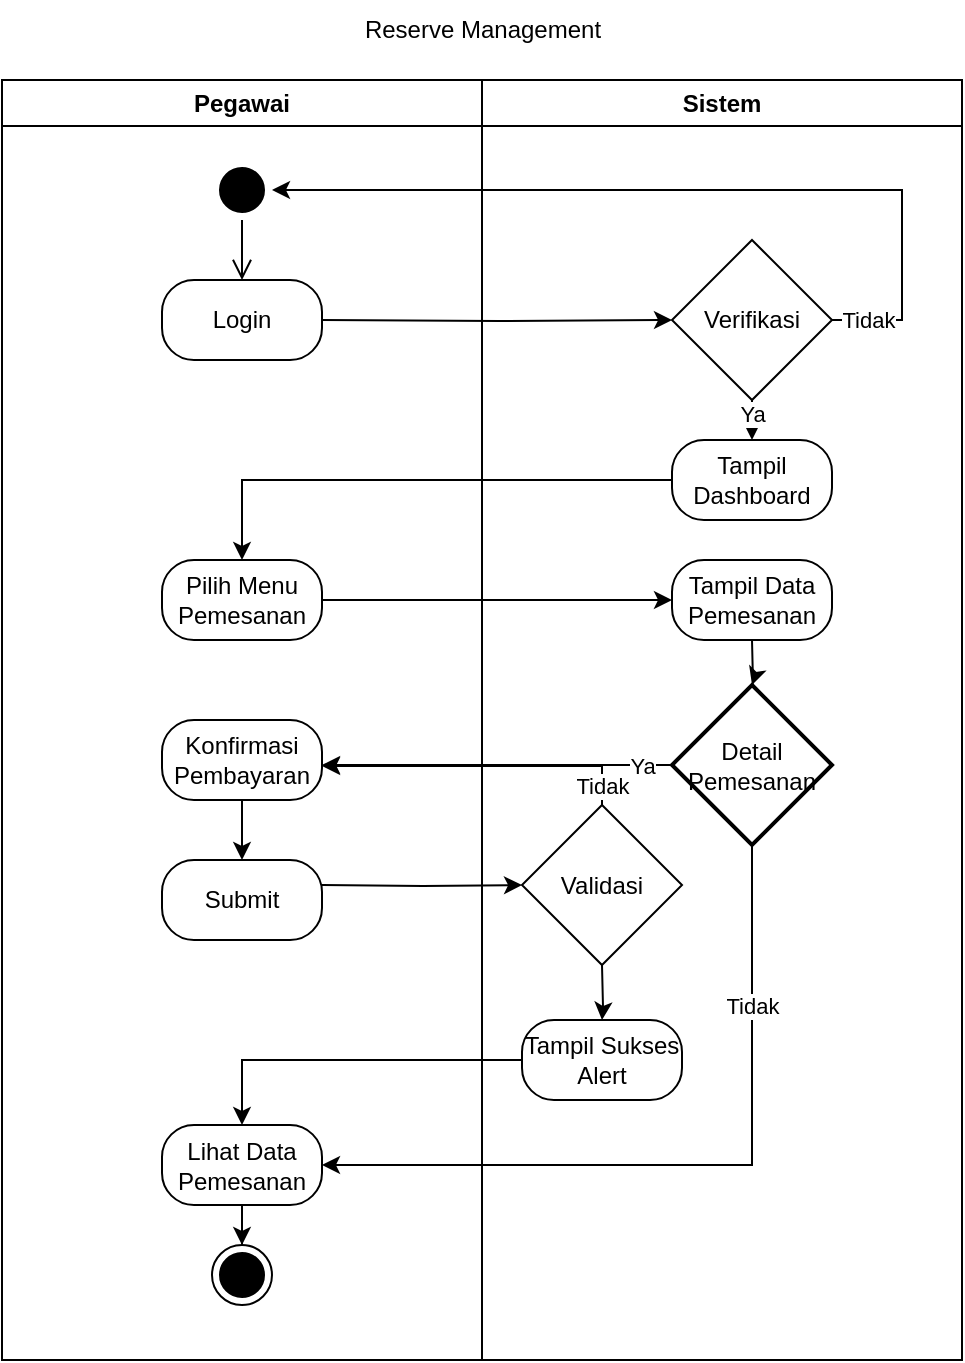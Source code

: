 <mxfile version="21.3.5" type="github">
  <diagram name="Page-1" id="W36LRVmOK_E-U8wfmszz">
    <mxGraphModel dx="-890" dy="741" grid="1" gridSize="10" guides="1" tooltips="1" connect="1" arrows="1" fold="1" page="1" pageScale="1" pageWidth="827" pageHeight="1169" math="0" shadow="0">
      <root>
        <mxCell id="0" />
        <mxCell id="1" parent="0" />
        <mxCell id="EbAvPrY-3yhoAmRdnEsD-1" value="Pegawai" style="swimlane;whiteSpace=wrap" vertex="1" parent="1">
          <mxGeometry x="3030" y="120" width="240" height="640" as="geometry" />
        </mxCell>
        <mxCell id="EbAvPrY-3yhoAmRdnEsD-2" value="" style="ellipse;shape=startState;fillColor=#000000;strokeColor=#000000;" vertex="1" parent="EbAvPrY-3yhoAmRdnEsD-1">
          <mxGeometry x="105" y="40" width="30" height="30" as="geometry" />
        </mxCell>
        <mxCell id="EbAvPrY-3yhoAmRdnEsD-3" value="" style="edgeStyle=elbowEdgeStyle;elbow=horizontal;verticalAlign=bottom;endArrow=open;endSize=8;strokeColor=#000000;endFill=1;rounded=0;entryX=0.5;entryY=0;entryDx=0;entryDy=0;entryPerimeter=0;" edge="1" parent="EbAvPrY-3yhoAmRdnEsD-1">
          <mxGeometry x="100" y="40" as="geometry">
            <mxPoint x="115" y="100" as="targetPoint" />
            <mxPoint x="114.714" y="100" as="sourcePoint" />
          </mxGeometry>
        </mxCell>
        <mxCell id="EbAvPrY-3yhoAmRdnEsD-4" value="" style="edgeStyle=elbowEdgeStyle;elbow=horizontal;verticalAlign=bottom;endArrow=open;endSize=8;strokeColor=#000000;endFill=1;rounded=0;entryX=0.5;entryY=0;entryDx=0;entryDy=0;entryPerimeter=0;" edge="1" parent="EbAvPrY-3yhoAmRdnEsD-1" source="EbAvPrY-3yhoAmRdnEsD-2">
          <mxGeometry x="100" y="40" as="geometry">
            <mxPoint x="120" y="100" as="targetPoint" />
            <mxPoint x="155" y="190" as="sourcePoint" />
          </mxGeometry>
        </mxCell>
        <mxCell id="EbAvPrY-3yhoAmRdnEsD-5" value="Login" style="rounded=1;whiteSpace=wrap;html=1;arcSize=40;fontColor=#000000;fillColor=#FFFFFF;strokeColor=#000000;" vertex="1" parent="EbAvPrY-3yhoAmRdnEsD-1">
          <mxGeometry x="80" y="100" width="80" height="40" as="geometry" />
        </mxCell>
        <mxCell id="EbAvPrY-3yhoAmRdnEsD-6" value="Pilih Menu Pemesanan" style="rounded=1;whiteSpace=wrap;html=1;arcSize=40;fontColor=#000000;fillColor=#FFFFFF;strokeColor=#000000;" vertex="1" parent="EbAvPrY-3yhoAmRdnEsD-1">
          <mxGeometry x="80" y="240" width="80" height="40" as="geometry" />
        </mxCell>
        <mxCell id="EbAvPrY-3yhoAmRdnEsD-7" value="" style="edgeStyle=orthogonalEdgeStyle;rounded=0;orthogonalLoop=1;jettySize=auto;html=1;" edge="1" parent="EbAvPrY-3yhoAmRdnEsD-1" source="EbAvPrY-3yhoAmRdnEsD-8" target="EbAvPrY-3yhoAmRdnEsD-9">
          <mxGeometry relative="1" as="geometry" />
        </mxCell>
        <mxCell id="EbAvPrY-3yhoAmRdnEsD-8" value="Konfirmasi Pembayaran" style="rounded=1;whiteSpace=wrap;html=1;arcSize=40;fontColor=#000000;fillColor=#FFFFFF;strokeColor=#000000;" vertex="1" parent="EbAvPrY-3yhoAmRdnEsD-1">
          <mxGeometry x="80" y="320" width="80" height="40" as="geometry" />
        </mxCell>
        <mxCell id="EbAvPrY-3yhoAmRdnEsD-9" value="Submit" style="rounded=1;whiteSpace=wrap;html=1;arcSize=40;fontColor=#000000;fillColor=#FFFFFF;strokeColor=#000000;" vertex="1" parent="EbAvPrY-3yhoAmRdnEsD-1">
          <mxGeometry x="80" y="390" width="80" height="40" as="geometry" />
        </mxCell>
        <mxCell id="EbAvPrY-3yhoAmRdnEsD-10" value="Sistem" style="swimlane;whiteSpace=wrap;startSize=23;" vertex="1" parent="1">
          <mxGeometry x="3270" y="120" width="240" height="640" as="geometry" />
        </mxCell>
        <mxCell id="EbAvPrY-3yhoAmRdnEsD-11" value="Ya" style="edgeStyle=orthogonalEdgeStyle;rounded=0;orthogonalLoop=1;jettySize=auto;html=1;entryX=0.5;entryY=0;entryDx=0;entryDy=0;exitX=0.5;exitY=1;exitDx=0;exitDy=0;" edge="1" parent="EbAvPrY-3yhoAmRdnEsD-10" source="EbAvPrY-3yhoAmRdnEsD-14">
          <mxGeometry x="-0.333" relative="1" as="geometry">
            <mxPoint x="135" y="180" as="targetPoint" />
            <mxPoint as="offset" />
            <mxPoint x="130.0" y="155" as="sourcePoint" />
          </mxGeometry>
        </mxCell>
        <mxCell id="EbAvPrY-3yhoAmRdnEsD-12" value="Detail Pemesanan" style="strokeWidth=2;html=1;shape=mxgraph.flowchart.decision;whiteSpace=wrap;" vertex="1" parent="EbAvPrY-3yhoAmRdnEsD-10">
          <mxGeometry x="95" y="302.5" width="80" height="80" as="geometry" />
        </mxCell>
        <mxCell id="EbAvPrY-3yhoAmRdnEsD-13" value="" style="edgeStyle=orthogonalEdgeStyle;rounded=0;orthogonalLoop=1;jettySize=auto;html=1;" edge="1" parent="EbAvPrY-3yhoAmRdnEsD-10" target="EbAvPrY-3yhoAmRdnEsD-12">
          <mxGeometry relative="1" as="geometry">
            <mxPoint x="135.0" y="280" as="sourcePoint" />
          </mxGeometry>
        </mxCell>
        <mxCell id="EbAvPrY-3yhoAmRdnEsD-14" value="Verifikasi" style="rhombus;whiteSpace=wrap;html=1;" vertex="1" parent="EbAvPrY-3yhoAmRdnEsD-10">
          <mxGeometry x="95" y="80" width="80" height="80" as="geometry" />
        </mxCell>
        <mxCell id="EbAvPrY-3yhoAmRdnEsD-15" value="Validasi" style="rhombus;whiteSpace=wrap;html=1;" vertex="1" parent="EbAvPrY-3yhoAmRdnEsD-10">
          <mxGeometry x="20" y="362.5" width="80" height="80" as="geometry" />
        </mxCell>
        <mxCell id="EbAvPrY-3yhoAmRdnEsD-16" value="Tampil Dashboard" style="rounded=1;whiteSpace=wrap;html=1;arcSize=40;fontColor=#000000;fillColor=#FFFFFF;strokeColor=#000000;" vertex="1" parent="EbAvPrY-3yhoAmRdnEsD-10">
          <mxGeometry x="95" y="180" width="80" height="40" as="geometry" />
        </mxCell>
        <mxCell id="EbAvPrY-3yhoAmRdnEsD-17" value="Tampil Data Pemesanan" style="rounded=1;whiteSpace=wrap;html=1;arcSize=40;fontColor=#000000;fillColor=#FFFFFF;strokeColor=#000000;" vertex="1" parent="EbAvPrY-3yhoAmRdnEsD-10">
          <mxGeometry x="95" y="240" width="80" height="40" as="geometry" />
        </mxCell>
        <mxCell id="EbAvPrY-3yhoAmRdnEsD-18" value="Lihat Data Pemesanan" style="rounded=1;whiteSpace=wrap;html=1;arcSize=40;fontColor=#000000;fillColor=#FFFFFF;strokeColor=#000000;" vertex="1" parent="EbAvPrY-3yhoAmRdnEsD-10">
          <mxGeometry x="-160" y="522.5" width="80" height="40" as="geometry" />
        </mxCell>
        <mxCell id="EbAvPrY-3yhoAmRdnEsD-19" value="" style="ellipse;shape=endState;fillColor=#000000;strokeColor=#000000;" vertex="1" parent="EbAvPrY-3yhoAmRdnEsD-10">
          <mxGeometry x="-135" y="582.5" width="30" height="30" as="geometry" />
        </mxCell>
        <mxCell id="EbAvPrY-3yhoAmRdnEsD-20" value="" style="edgeStyle=orthogonalEdgeStyle;rounded=0;orthogonalLoop=1;jettySize=auto;html=1;" edge="1" parent="EbAvPrY-3yhoAmRdnEsD-10">
          <mxGeometry relative="1" as="geometry">
            <mxPoint x="135" y="382.5" as="sourcePoint" />
            <mxPoint x="-80" y="542.5" as="targetPoint" />
            <Array as="points">
              <mxPoint x="135" y="542.5" />
            </Array>
          </mxGeometry>
        </mxCell>
        <mxCell id="EbAvPrY-3yhoAmRdnEsD-21" value="Tidak" style="edgeLabel;html=1;align=center;verticalAlign=middle;resizable=0;points=[];" vertex="1" connectable="0" parent="EbAvPrY-3yhoAmRdnEsD-20">
          <mxGeometry x="-0.196" y="2" relative="1" as="geometry">
            <mxPoint x="-2" y="-71" as="offset" />
          </mxGeometry>
        </mxCell>
        <mxCell id="EbAvPrY-3yhoAmRdnEsD-22" value="" style="edgeStyle=orthogonalEdgeStyle;rounded=0;orthogonalLoop=1;jettySize=auto;html=1;" edge="1" parent="EbAvPrY-3yhoAmRdnEsD-10" target="EbAvPrY-3yhoAmRdnEsD-23">
          <mxGeometry relative="1" as="geometry">
            <mxPoint x="60" y="442.5" as="sourcePoint" />
          </mxGeometry>
        </mxCell>
        <mxCell id="EbAvPrY-3yhoAmRdnEsD-23" value="Tampil Sukses Alert" style="rounded=1;whiteSpace=wrap;html=1;arcSize=40;fontColor=#000000;fillColor=#FFFFFF;strokeColor=#000000;" vertex="1" parent="EbAvPrY-3yhoAmRdnEsD-10">
          <mxGeometry x="20" y="470" width="80" height="40" as="geometry" />
        </mxCell>
        <mxCell id="EbAvPrY-3yhoAmRdnEsD-24" value="" style="edgeStyle=orthogonalEdgeStyle;rounded=0;orthogonalLoop=1;jettySize=auto;html=1;exitX=0;exitY=0.5;exitDx=0;exitDy=0;entryX=0.5;entryY=0;entryDx=0;entryDy=0;" edge="1" parent="EbAvPrY-3yhoAmRdnEsD-10" source="EbAvPrY-3yhoAmRdnEsD-23" target="EbAvPrY-3yhoAmRdnEsD-18">
          <mxGeometry relative="1" as="geometry">
            <mxPoint x="20" y="500" as="sourcePoint" />
            <mxPoint x="-80" y="500" as="targetPoint" />
          </mxGeometry>
        </mxCell>
        <mxCell id="EbAvPrY-3yhoAmRdnEsD-25" value="" style="edgeStyle=orthogonalEdgeStyle;rounded=0;orthogonalLoop=1;jettySize=auto;html=1;" edge="1" parent="EbAvPrY-3yhoAmRdnEsD-10" source="EbAvPrY-3yhoAmRdnEsD-18" target="EbAvPrY-3yhoAmRdnEsD-19">
          <mxGeometry relative="1" as="geometry" />
        </mxCell>
        <mxCell id="EbAvPrY-3yhoAmRdnEsD-26" style="edgeStyle=orthogonalEdgeStyle;rounded=0;orthogonalLoop=1;jettySize=auto;html=1;entryX=0;entryY=0.5;entryDx=0;entryDy=0;exitX=1;exitY=0.5;exitDx=0;exitDy=0;" edge="1" parent="1" target="EbAvPrY-3yhoAmRdnEsD-14">
          <mxGeometry relative="1" as="geometry">
            <mxPoint x="3190" y="240" as="sourcePoint" />
            <mxPoint x="3350" y="230" as="targetPoint" />
          </mxGeometry>
        </mxCell>
        <mxCell id="EbAvPrY-3yhoAmRdnEsD-27" style="edgeStyle=orthogonalEdgeStyle;rounded=0;orthogonalLoop=1;jettySize=auto;html=1;entryX=0.5;entryY=0;entryDx=0;entryDy=0;exitX=0;exitY=0.5;exitDx=0;exitDy=0;" edge="1" parent="1">
          <mxGeometry relative="1" as="geometry">
            <mxPoint x="3365" y="320" as="sourcePoint" />
            <mxPoint x="3150" y="360" as="targetPoint" />
            <Array as="points">
              <mxPoint x="3350" y="320" />
              <mxPoint x="3150" y="320" />
            </Array>
          </mxGeometry>
        </mxCell>
        <mxCell id="EbAvPrY-3yhoAmRdnEsD-28" value="Reserve Management" style="text;html=1;align=center;verticalAlign=middle;resizable=0;points=[];autosize=1;strokeColor=none;fillColor=none;" vertex="1" parent="1">
          <mxGeometry x="3200" y="80" width="140" height="30" as="geometry" />
        </mxCell>
        <mxCell id="EbAvPrY-3yhoAmRdnEsD-29" style="edgeStyle=orthogonalEdgeStyle;rounded=0;orthogonalLoop=1;jettySize=auto;html=1;entryX=0;entryY=0.5;entryDx=0;entryDy=0;" edge="1" parent="1">
          <mxGeometry relative="1" as="geometry">
            <mxPoint x="3190" y="380.0" as="sourcePoint" />
            <mxPoint x="3365" y="380" as="targetPoint" />
          </mxGeometry>
        </mxCell>
        <mxCell id="EbAvPrY-3yhoAmRdnEsD-30" value="" style="endArrow=classic;html=1;rounded=0;entryX=1;entryY=0.5;entryDx=0;entryDy=0;exitX=1;exitY=0.5;exitDx=0;exitDy=0;" edge="1" parent="1" source="EbAvPrY-3yhoAmRdnEsD-14" target="EbAvPrY-3yhoAmRdnEsD-2">
          <mxGeometry relative="1" as="geometry">
            <mxPoint x="3450" y="240" as="sourcePoint" />
            <mxPoint x="3580" y="322" as="targetPoint" />
            <Array as="points">
              <mxPoint x="3480" y="240" />
              <mxPoint x="3480" y="175" />
            </Array>
          </mxGeometry>
        </mxCell>
        <mxCell id="EbAvPrY-3yhoAmRdnEsD-31" value="Tidak" style="edgeLabel;resizable=0;html=1;align=center;verticalAlign=middle;" connectable="0" vertex="1" parent="EbAvPrY-3yhoAmRdnEsD-30">
          <mxGeometry relative="1" as="geometry">
            <mxPoint x="90" y="65" as="offset" />
          </mxGeometry>
        </mxCell>
        <mxCell id="EbAvPrY-3yhoAmRdnEsD-32" style="edgeStyle=orthogonalEdgeStyle;rounded=0;orthogonalLoop=1;jettySize=auto;html=1;entryX=1;entryY=0.5;entryDx=0;entryDy=0;" edge="1" parent="1" source="EbAvPrY-3yhoAmRdnEsD-12">
          <mxGeometry relative="1" as="geometry">
            <mxPoint x="3190" y="462.5" as="targetPoint" />
          </mxGeometry>
        </mxCell>
        <mxCell id="EbAvPrY-3yhoAmRdnEsD-33" value="Ya" style="edgeLabel;html=1;align=center;verticalAlign=middle;resizable=0;points=[];" vertex="1" connectable="0" parent="EbAvPrY-3yhoAmRdnEsD-32">
          <mxGeometry x="-0.909" y="-1" relative="1" as="geometry">
            <mxPoint x="-7" y="1" as="offset" />
          </mxGeometry>
        </mxCell>
        <mxCell id="EbAvPrY-3yhoAmRdnEsD-34" value="" style="edgeStyle=orthogonalEdgeStyle;rounded=0;orthogonalLoop=1;jettySize=auto;html=1;" edge="1" parent="1" target="EbAvPrY-3yhoAmRdnEsD-15">
          <mxGeometry relative="1" as="geometry">
            <mxPoint x="3190" y="522.5" as="sourcePoint" />
          </mxGeometry>
        </mxCell>
        <mxCell id="EbAvPrY-3yhoAmRdnEsD-35" value="Tidak" style="edgeStyle=orthogonalEdgeStyle;rounded=0;orthogonalLoop=1;jettySize=auto;html=1;endArrow=classic;endFill=1;strokeColor=default;endSize=6;startSize=6;jumpSize=6;entryX=1;entryY=0.5;entryDx=0;entryDy=0;" edge="1" parent="1" source="EbAvPrY-3yhoAmRdnEsD-15">
          <mxGeometry x="-0.873" relative="1" as="geometry">
            <mxPoint x="3190" y="462.5" as="targetPoint" />
            <Array as="points">
              <mxPoint x="3330" y="463" />
              <mxPoint x="3190" y="463" />
            </Array>
            <mxPoint as="offset" />
          </mxGeometry>
        </mxCell>
      </root>
    </mxGraphModel>
  </diagram>
</mxfile>
